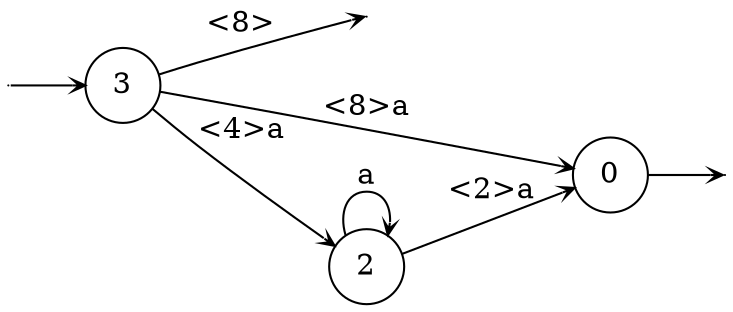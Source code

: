 digraph
{
  vcsn_context = "[abcd]? → ℚ"
  rankdir = LR
  edge [arrowhead = vee, arrowsize = .6]
  {
    node [shape = point, width = 0]
    I3
    F0
    F3
  }
  {
    node [shape = circle, style = rounded, width = 0.5]
    0
    2
    3
  }
  I3 -> 3
  0 -> F0
  2 -> 0 [label = "<2>a"]
  2 -> 2 [label = "a"]
  3 -> F3 [label = "<8>"]
  3 -> 0 [label = "<8>a"]
  3 -> 2 [label = "<4>a"]
}
